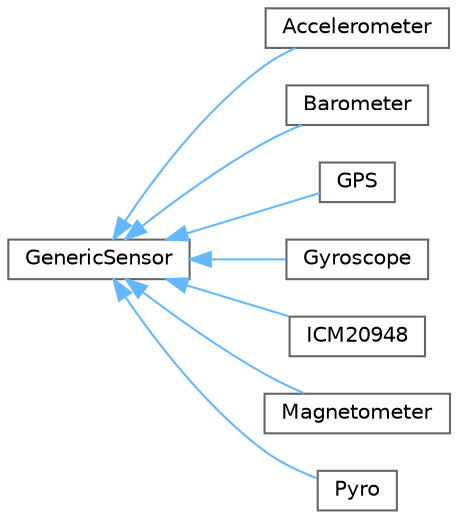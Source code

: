 digraph "Graphical Class Hierarchy"
{
 // LATEX_PDF_SIZE
  bgcolor="transparent";
  edge [fontname=Helvetica,fontsize=10,labelfontname=Helvetica,labelfontsize=10];
  node [fontname=Helvetica,fontsize=10,shape=box,height=0.2,width=0.4];
  rankdir="LR";
  Node0 [label="GenericSensor",height=0.2,width=0.4,color="grey40", fillcolor="white", style="filled",URL="$classGenericSensor.html",tooltip=" "];
  Node0 -> Node1 [dir="back",color="steelblue1",style="solid"];
  Node1 [label="Accelerometer",height=0.2,width=0.4,color="grey40", fillcolor="white", style="filled",URL="$classAccelerometer.html",tooltip="Generic Accelerometer."];
  Node0 -> Node2 [dir="back",color="steelblue1",style="solid"];
  Node2 [label="Barometer",height=0.2,width=0.4,color="grey40", fillcolor="white", style="filled",URL="$classBarometer.html",tooltip="Generic Barometer."];
  Node0 -> Node3 [dir="back",color="steelblue1",style="solid"];
  Node3 [label="GPS",height=0.2,width=0.4,color="grey40", fillcolor="white", style="filled",URL="$classGPS.html",tooltip=" "];
  Node0 -> Node4 [dir="back",color="steelblue1",style="solid"];
  Node4 [label="Gyroscope",height=0.2,width=0.4,color="grey40", fillcolor="white", style="filled",URL="$classGyroscope.html",tooltip="Generic Gyroscope."];
  Node0 -> Node5 [dir="back",color="steelblue1",style="solid"];
  Node5 [label="ICM20948",height=0.2,width=0.4,color="grey40", fillcolor="white", style="filled",URL="$classICM20948.html",tooltip="Driver for ICM20948."];
  Node0 -> Node6 [dir="back",color="steelblue1",style="solid"];
  Node6 [label="Magnetometer",height=0.2,width=0.4,color="grey40", fillcolor="white", style="filled",URL="$classMagnetometer.html",tooltip="Generic Magnetometer."];
  Node0 -> Node7 [dir="back",color="steelblue1",style="solid"];
  Node7 [label="Pyro",height=0.2,width=0.4,color="grey40", fillcolor="white", style="filled",URL="$classPyro.html",tooltip="Represents a pyro channel."];
}
